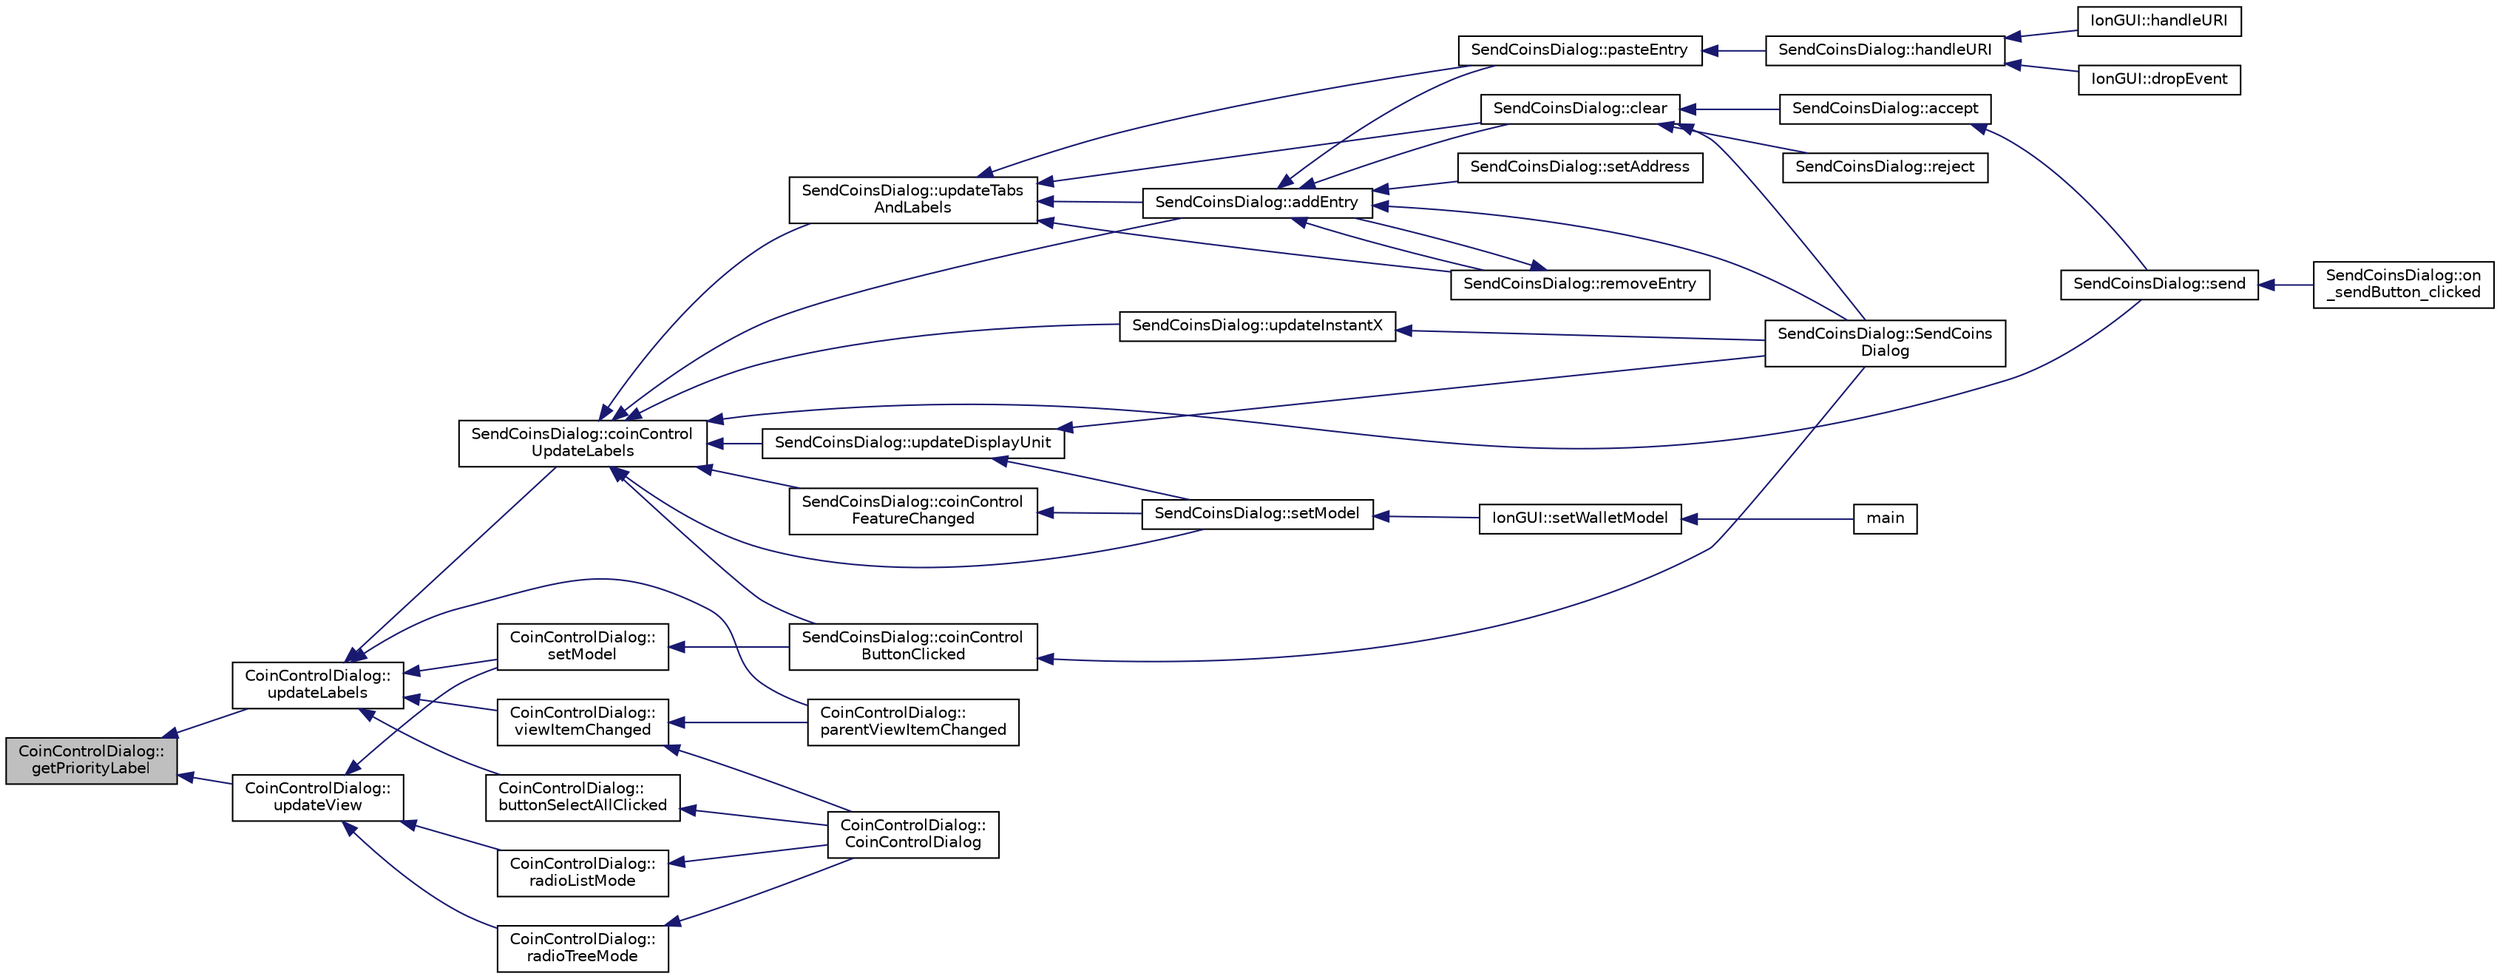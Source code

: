 digraph "CoinControlDialog::getPriorityLabel"
{
  edge [fontname="Helvetica",fontsize="10",labelfontname="Helvetica",labelfontsize="10"];
  node [fontname="Helvetica",fontsize="10",shape=record];
  rankdir="LR";
  Node226 [label="CoinControlDialog::\lgetPriorityLabel",height=0.2,width=0.4,color="black", fillcolor="grey75", style="filled", fontcolor="black"];
  Node226 -> Node227 [dir="back",color="midnightblue",fontsize="10",style="solid",fontname="Helvetica"];
  Node227 [label="CoinControlDialog::\lupdateLabels",height=0.2,width=0.4,color="black", fillcolor="white", style="filled",URL="$dd/dfb/class_coin_control_dialog.html#a4fc60e89b097952ff22dc0f9c58c87d9"];
  Node227 -> Node228 [dir="back",color="midnightblue",fontsize="10",style="solid",fontname="Helvetica"];
  Node228 [label="CoinControlDialog::\lsetModel",height=0.2,width=0.4,color="black", fillcolor="white", style="filled",URL="$dd/dfb/class_coin_control_dialog.html#a4c34a48574814089c54f763a22f5317a"];
  Node228 -> Node229 [dir="back",color="midnightblue",fontsize="10",style="solid",fontname="Helvetica"];
  Node229 [label="SendCoinsDialog::coinControl\lButtonClicked",height=0.2,width=0.4,color="black", fillcolor="white", style="filled",URL="$d6/de6/class_send_coins_dialog.html#a59d757d9e4bea5b380eb480fd79cfb49"];
  Node229 -> Node230 [dir="back",color="midnightblue",fontsize="10",style="solid",fontname="Helvetica"];
  Node230 [label="SendCoinsDialog::SendCoins\lDialog",height=0.2,width=0.4,color="black", fillcolor="white", style="filled",URL="$d6/de6/class_send_coins_dialog.html#a0df5bc29d1df68eda44826651afc595f"];
  Node227 -> Node231 [dir="back",color="midnightblue",fontsize="10",style="solid",fontname="Helvetica"];
  Node231 [label="CoinControlDialog::\lbuttonSelectAllClicked",height=0.2,width=0.4,color="black", fillcolor="white", style="filled",URL="$dd/dfb/class_coin_control_dialog.html#ae106a71c5b87ac8bea8c52e7c4f4a129"];
  Node231 -> Node232 [dir="back",color="midnightblue",fontsize="10",style="solid",fontname="Helvetica"];
  Node232 [label="CoinControlDialog::\lCoinControlDialog",height=0.2,width=0.4,color="black", fillcolor="white", style="filled",URL="$dd/dfb/class_coin_control_dialog.html#a0945e59c25f956fdab199dbaf252eff5"];
  Node227 -> Node233 [dir="back",color="midnightblue",fontsize="10",style="solid",fontname="Helvetica"];
  Node233 [label="CoinControlDialog::\lparentViewItemChanged",height=0.2,width=0.4,color="black", fillcolor="white", style="filled",URL="$dd/dfb/class_coin_control_dialog.html#af649bd96e37668b175510f0357650ecc"];
  Node227 -> Node234 [dir="back",color="midnightblue",fontsize="10",style="solid",fontname="Helvetica"];
  Node234 [label="CoinControlDialog::\lviewItemChanged",height=0.2,width=0.4,color="black", fillcolor="white", style="filled",URL="$dd/dfb/class_coin_control_dialog.html#ac3c37dabd83f71d9c96bf5567fe85234"];
  Node234 -> Node232 [dir="back",color="midnightblue",fontsize="10",style="solid",fontname="Helvetica"];
  Node234 -> Node233 [dir="back",color="midnightblue",fontsize="10",style="solid",fontname="Helvetica"];
  Node227 -> Node235 [dir="back",color="midnightblue",fontsize="10",style="solid",fontname="Helvetica"];
  Node235 [label="SendCoinsDialog::coinControl\lUpdateLabels",height=0.2,width=0.4,color="black", fillcolor="white", style="filled",URL="$d6/de6/class_send_coins_dialog.html#ae4f429aabcaf309aa314b90049be2a74"];
  Node235 -> Node236 [dir="back",color="midnightblue",fontsize="10",style="solid",fontname="Helvetica"];
  Node236 [label="SendCoinsDialog::setModel",height=0.2,width=0.4,color="black", fillcolor="white", style="filled",URL="$d6/de6/class_send_coins_dialog.html#a73a6c1b1850a334ee652ac167713a2aa"];
  Node236 -> Node237 [dir="back",color="midnightblue",fontsize="10",style="solid",fontname="Helvetica"];
  Node237 [label="IonGUI::setWalletModel",height=0.2,width=0.4,color="black", fillcolor="white", style="filled",URL="$dc/d0b/class_ion_g_u_i.html#a37f87db65498b036d387c705a749c45d",tooltip="Set the wallet model. "];
  Node237 -> Node238 [dir="back",color="midnightblue",fontsize="10",style="solid",fontname="Helvetica"];
  Node238 [label="main",height=0.2,width=0.4,color="black", fillcolor="white", style="filled",URL="$d5/d2d/ion_8cpp.html#a0ddf1224851353fc92bfbff6f499fa97"];
  Node235 -> Node239 [dir="back",color="midnightblue",fontsize="10",style="solid",fontname="Helvetica"];
  Node239 [label="SendCoinsDialog::send",height=0.2,width=0.4,color="black", fillcolor="white", style="filled",URL="$d6/de6/class_send_coins_dialog.html#afd8d436a16ea7dba1276e8fdfdc8b2d3"];
  Node239 -> Node240 [dir="back",color="midnightblue",fontsize="10",style="solid",fontname="Helvetica"];
  Node240 [label="SendCoinsDialog::on\l_sendButton_clicked",height=0.2,width=0.4,color="black", fillcolor="white", style="filled",URL="$d6/de6/class_send_coins_dialog.html#a2cab7cf9ea5040b9e2189297f7d3c764"];
  Node235 -> Node241 [dir="back",color="midnightblue",fontsize="10",style="solid",fontname="Helvetica"];
  Node241 [label="SendCoinsDialog::addEntry",height=0.2,width=0.4,color="black", fillcolor="white", style="filled",URL="$d6/de6/class_send_coins_dialog.html#a3d680a76b967641115c6ff2fa83fb62a"];
  Node241 -> Node230 [dir="back",color="midnightblue",fontsize="10",style="solid",fontname="Helvetica"];
  Node241 -> Node242 [dir="back",color="midnightblue",fontsize="10",style="solid",fontname="Helvetica"];
  Node242 [label="SendCoinsDialog::clear",height=0.2,width=0.4,color="black", fillcolor="white", style="filled",URL="$d6/de6/class_send_coins_dialog.html#a127bddff45f49ff5e6e263efe218ae26"];
  Node242 -> Node230 [dir="back",color="midnightblue",fontsize="10",style="solid",fontname="Helvetica"];
  Node242 -> Node243 [dir="back",color="midnightblue",fontsize="10",style="solid",fontname="Helvetica"];
  Node243 [label="SendCoinsDialog::reject",height=0.2,width=0.4,color="black", fillcolor="white", style="filled",URL="$d6/de6/class_send_coins_dialog.html#a4879553d77d29f522ac92ac04580f4ad"];
  Node242 -> Node244 [dir="back",color="midnightblue",fontsize="10",style="solid",fontname="Helvetica"];
  Node244 [label="SendCoinsDialog::accept",height=0.2,width=0.4,color="black", fillcolor="white", style="filled",URL="$d6/de6/class_send_coins_dialog.html#af2185c3d29e43d37c30669f0def46060"];
  Node244 -> Node239 [dir="back",color="midnightblue",fontsize="10",style="solid",fontname="Helvetica"];
  Node241 -> Node245 [dir="back",color="midnightblue",fontsize="10",style="solid",fontname="Helvetica"];
  Node245 [label="SendCoinsDialog::removeEntry",height=0.2,width=0.4,color="black", fillcolor="white", style="filled",URL="$d6/de6/class_send_coins_dialog.html#aabd82a79bd2358493f36425f1d62136b"];
  Node245 -> Node241 [dir="back",color="midnightblue",fontsize="10",style="solid",fontname="Helvetica"];
  Node241 -> Node246 [dir="back",color="midnightblue",fontsize="10",style="solid",fontname="Helvetica"];
  Node246 [label="SendCoinsDialog::setAddress",height=0.2,width=0.4,color="black", fillcolor="white", style="filled",URL="$d6/de6/class_send_coins_dialog.html#a920b2dbf121ca3cfac2adc56e96295f8"];
  Node241 -> Node247 [dir="back",color="midnightblue",fontsize="10",style="solid",fontname="Helvetica"];
  Node247 [label="SendCoinsDialog::pasteEntry",height=0.2,width=0.4,color="black", fillcolor="white", style="filled",URL="$d6/de6/class_send_coins_dialog.html#a4440d15ced5d217baaad33a17d56b409"];
  Node247 -> Node248 [dir="back",color="midnightblue",fontsize="10",style="solid",fontname="Helvetica"];
  Node248 [label="SendCoinsDialog::handleURI",height=0.2,width=0.4,color="black", fillcolor="white", style="filled",URL="$d6/de6/class_send_coins_dialog.html#a0b55c56582d3352734eb01e8a6f404c1"];
  Node248 -> Node249 [dir="back",color="midnightblue",fontsize="10",style="solid",fontname="Helvetica"];
  Node249 [label="IonGUI::dropEvent",height=0.2,width=0.4,color="black", fillcolor="white", style="filled",URL="$dc/d0b/class_ion_g_u_i.html#a42edcabd719877fa223bfc4ce1004950"];
  Node248 -> Node250 [dir="back",color="midnightblue",fontsize="10",style="solid",fontname="Helvetica"];
  Node250 [label="IonGUI::handleURI",height=0.2,width=0.4,color="black", fillcolor="white", style="filled",URL="$dc/d0b/class_ion_g_u_i.html#a96c92e010ff8af010b4053c09128a273"];
  Node235 -> Node251 [dir="back",color="midnightblue",fontsize="10",style="solid",fontname="Helvetica"];
  Node251 [label="SendCoinsDialog::updateTabs\lAndLabels",height=0.2,width=0.4,color="black", fillcolor="white", style="filled",URL="$d6/de6/class_send_coins_dialog.html#a3b834c739f7d02d8086a2bf58525c5f0"];
  Node251 -> Node242 [dir="back",color="midnightblue",fontsize="10",style="solid",fontname="Helvetica"];
  Node251 -> Node241 [dir="back",color="midnightblue",fontsize="10",style="solid",fontname="Helvetica"];
  Node251 -> Node245 [dir="back",color="midnightblue",fontsize="10",style="solid",fontname="Helvetica"];
  Node251 -> Node247 [dir="back",color="midnightblue",fontsize="10",style="solid",fontname="Helvetica"];
  Node235 -> Node252 [dir="back",color="midnightblue",fontsize="10",style="solid",fontname="Helvetica"];
  Node252 [label="SendCoinsDialog::updateDisplayUnit",height=0.2,width=0.4,color="black", fillcolor="white", style="filled",URL="$d6/de6/class_send_coins_dialog.html#a74815ad8502b126200b6fd2e59e9f042"];
  Node252 -> Node230 [dir="back",color="midnightblue",fontsize="10",style="solid",fontname="Helvetica"];
  Node252 -> Node236 [dir="back",color="midnightblue",fontsize="10",style="solid",fontname="Helvetica"];
  Node235 -> Node253 [dir="back",color="midnightblue",fontsize="10",style="solid",fontname="Helvetica"];
  Node253 [label="SendCoinsDialog::updateInstantX",height=0.2,width=0.4,color="black", fillcolor="white", style="filled",URL="$d6/de6/class_send_coins_dialog.html#a2ef7a77ae3a6525d062e010dc414b950"];
  Node253 -> Node230 [dir="back",color="midnightblue",fontsize="10",style="solid",fontname="Helvetica"];
  Node235 -> Node254 [dir="back",color="midnightblue",fontsize="10",style="solid",fontname="Helvetica"];
  Node254 [label="SendCoinsDialog::coinControl\lFeatureChanged",height=0.2,width=0.4,color="black", fillcolor="white", style="filled",URL="$d6/de6/class_send_coins_dialog.html#af13ddd00abec4f060632d887b5e838a3"];
  Node254 -> Node236 [dir="back",color="midnightblue",fontsize="10",style="solid",fontname="Helvetica"];
  Node235 -> Node229 [dir="back",color="midnightblue",fontsize="10",style="solid",fontname="Helvetica"];
  Node226 -> Node255 [dir="back",color="midnightblue",fontsize="10",style="solid",fontname="Helvetica"];
  Node255 [label="CoinControlDialog::\lupdateView",height=0.2,width=0.4,color="black", fillcolor="white", style="filled",URL="$dd/dfb/class_coin_control_dialog.html#aadea33050e5c1efd5eae8d2fcfa721f9"];
  Node255 -> Node228 [dir="back",color="midnightblue",fontsize="10",style="solid",fontname="Helvetica"];
  Node255 -> Node256 [dir="back",color="midnightblue",fontsize="10",style="solid",fontname="Helvetica"];
  Node256 [label="CoinControlDialog::\lradioTreeMode",height=0.2,width=0.4,color="black", fillcolor="white", style="filled",URL="$dd/dfb/class_coin_control_dialog.html#a1990d478f3ffba666c358a4f1bd395ec"];
  Node256 -> Node232 [dir="back",color="midnightblue",fontsize="10",style="solid",fontname="Helvetica"];
  Node255 -> Node257 [dir="back",color="midnightblue",fontsize="10",style="solid",fontname="Helvetica"];
  Node257 [label="CoinControlDialog::\lradioListMode",height=0.2,width=0.4,color="black", fillcolor="white", style="filled",URL="$dd/dfb/class_coin_control_dialog.html#a775c6d290cb63667a434b09072094533"];
  Node257 -> Node232 [dir="back",color="midnightblue",fontsize="10",style="solid",fontname="Helvetica"];
}
